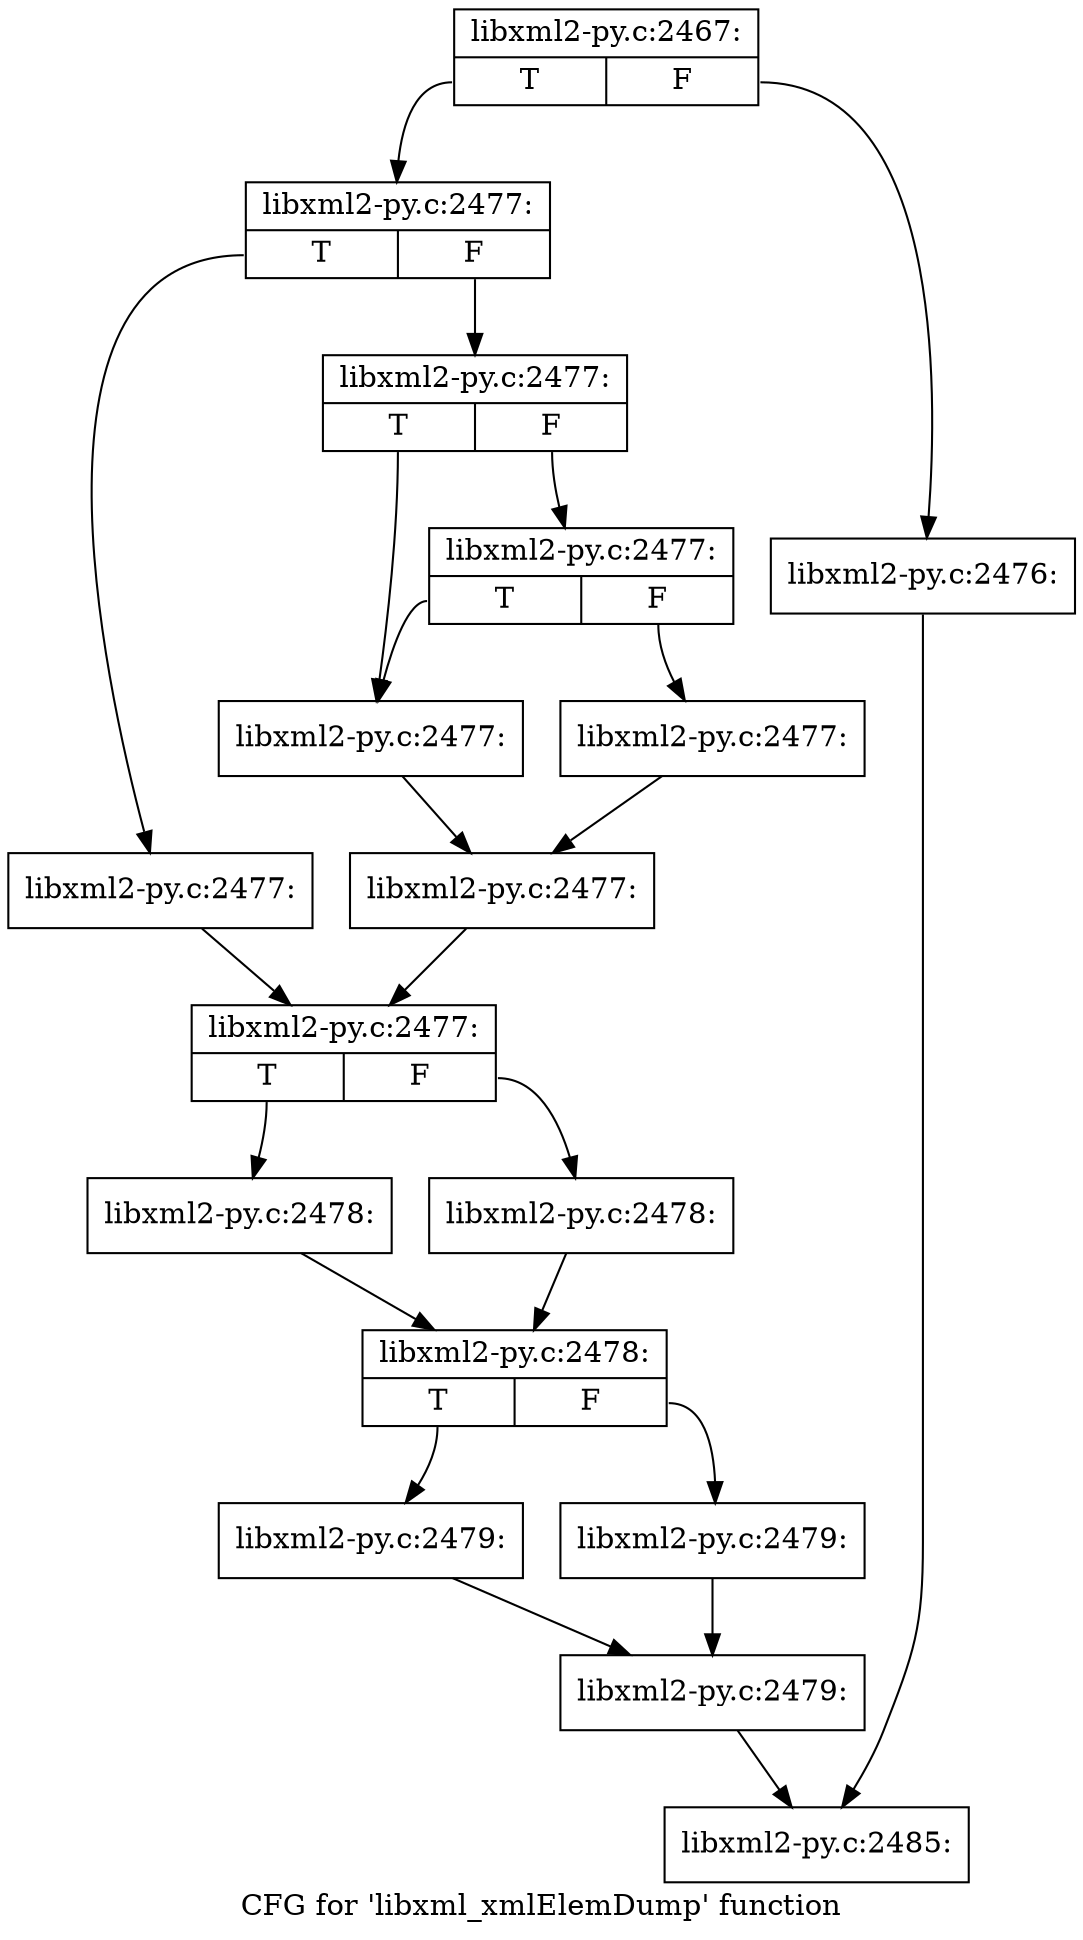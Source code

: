 digraph "CFG for 'libxml_xmlElemDump' function" {
	label="CFG for 'libxml_xmlElemDump' function";

	Node0x3e24730 [shape=record,label="{libxml2-py.c:2467:|{<s0>T|<s1>F}}"];
	Node0x3e24730:s0 -> Node0x3e2e490;
	Node0x3e24730:s1 -> Node0x3e2e440;
	Node0x3e2e440 [shape=record,label="{libxml2-py.c:2476:}"];
	Node0x3e2e440 -> Node0x3e273e0;
	Node0x3e2e490 [shape=record,label="{libxml2-py.c:2477:|{<s0>T|<s1>F}}"];
	Node0x3e2e490:s0 -> Node0x3e2eda0;
	Node0x3e2e490:s1 -> Node0x3e2edf0;
	Node0x3e2eda0 [shape=record,label="{libxml2-py.c:2477:}"];
	Node0x3e2eda0 -> Node0x3e2ee40;
	Node0x3e2edf0 [shape=record,label="{libxml2-py.c:2477:|{<s0>T|<s1>F}}"];
	Node0x3e2edf0:s0 -> Node0x3e2efe0;
	Node0x3e2edf0:s1 -> Node0x3e2f0d0;
	Node0x3e2f0d0 [shape=record,label="{libxml2-py.c:2477:|{<s0>T|<s1>F}}"];
	Node0x3e2f0d0:s0 -> Node0x3e2efe0;
	Node0x3e2f0d0:s1 -> Node0x3e2f030;
	Node0x3e2efe0 [shape=record,label="{libxml2-py.c:2477:}"];
	Node0x3e2efe0 -> Node0x3e2f080;
	Node0x3e2f030 [shape=record,label="{libxml2-py.c:2477:}"];
	Node0x3e2f030 -> Node0x3e2f080;
	Node0x3e2f080 [shape=record,label="{libxml2-py.c:2477:}"];
	Node0x3e2f080 -> Node0x3e2ee40;
	Node0x3e2ee40 [shape=record,label="{libxml2-py.c:2477:|{<s0>T|<s1>F}}"];
	Node0x3e2ee40:s0 -> Node0x3e2fc30;
	Node0x3e2ee40:s1 -> Node0x3e2fc80;
	Node0x3e2fc30 [shape=record,label="{libxml2-py.c:2478:}"];
	Node0x3e2fc30 -> Node0x3e2fcd0;
	Node0x3e2fc80 [shape=record,label="{libxml2-py.c:2478:}"];
	Node0x3e2fc80 -> Node0x3e2fcd0;
	Node0x3e2fcd0 [shape=record,label="{libxml2-py.c:2478:|{<s0>T|<s1>F}}"];
	Node0x3e2fcd0:s0 -> Node0x3e30360;
	Node0x3e2fcd0:s1 -> Node0x3e303b0;
	Node0x3e30360 [shape=record,label="{libxml2-py.c:2479:}"];
	Node0x3e30360 -> Node0x3e30400;
	Node0x3e303b0 [shape=record,label="{libxml2-py.c:2479:}"];
	Node0x3e303b0 -> Node0x3e30400;
	Node0x3e30400 [shape=record,label="{libxml2-py.c:2479:}"];
	Node0x3e30400 -> Node0x3e273e0;
	Node0x3e273e0 [shape=record,label="{libxml2-py.c:2485:}"];
}
